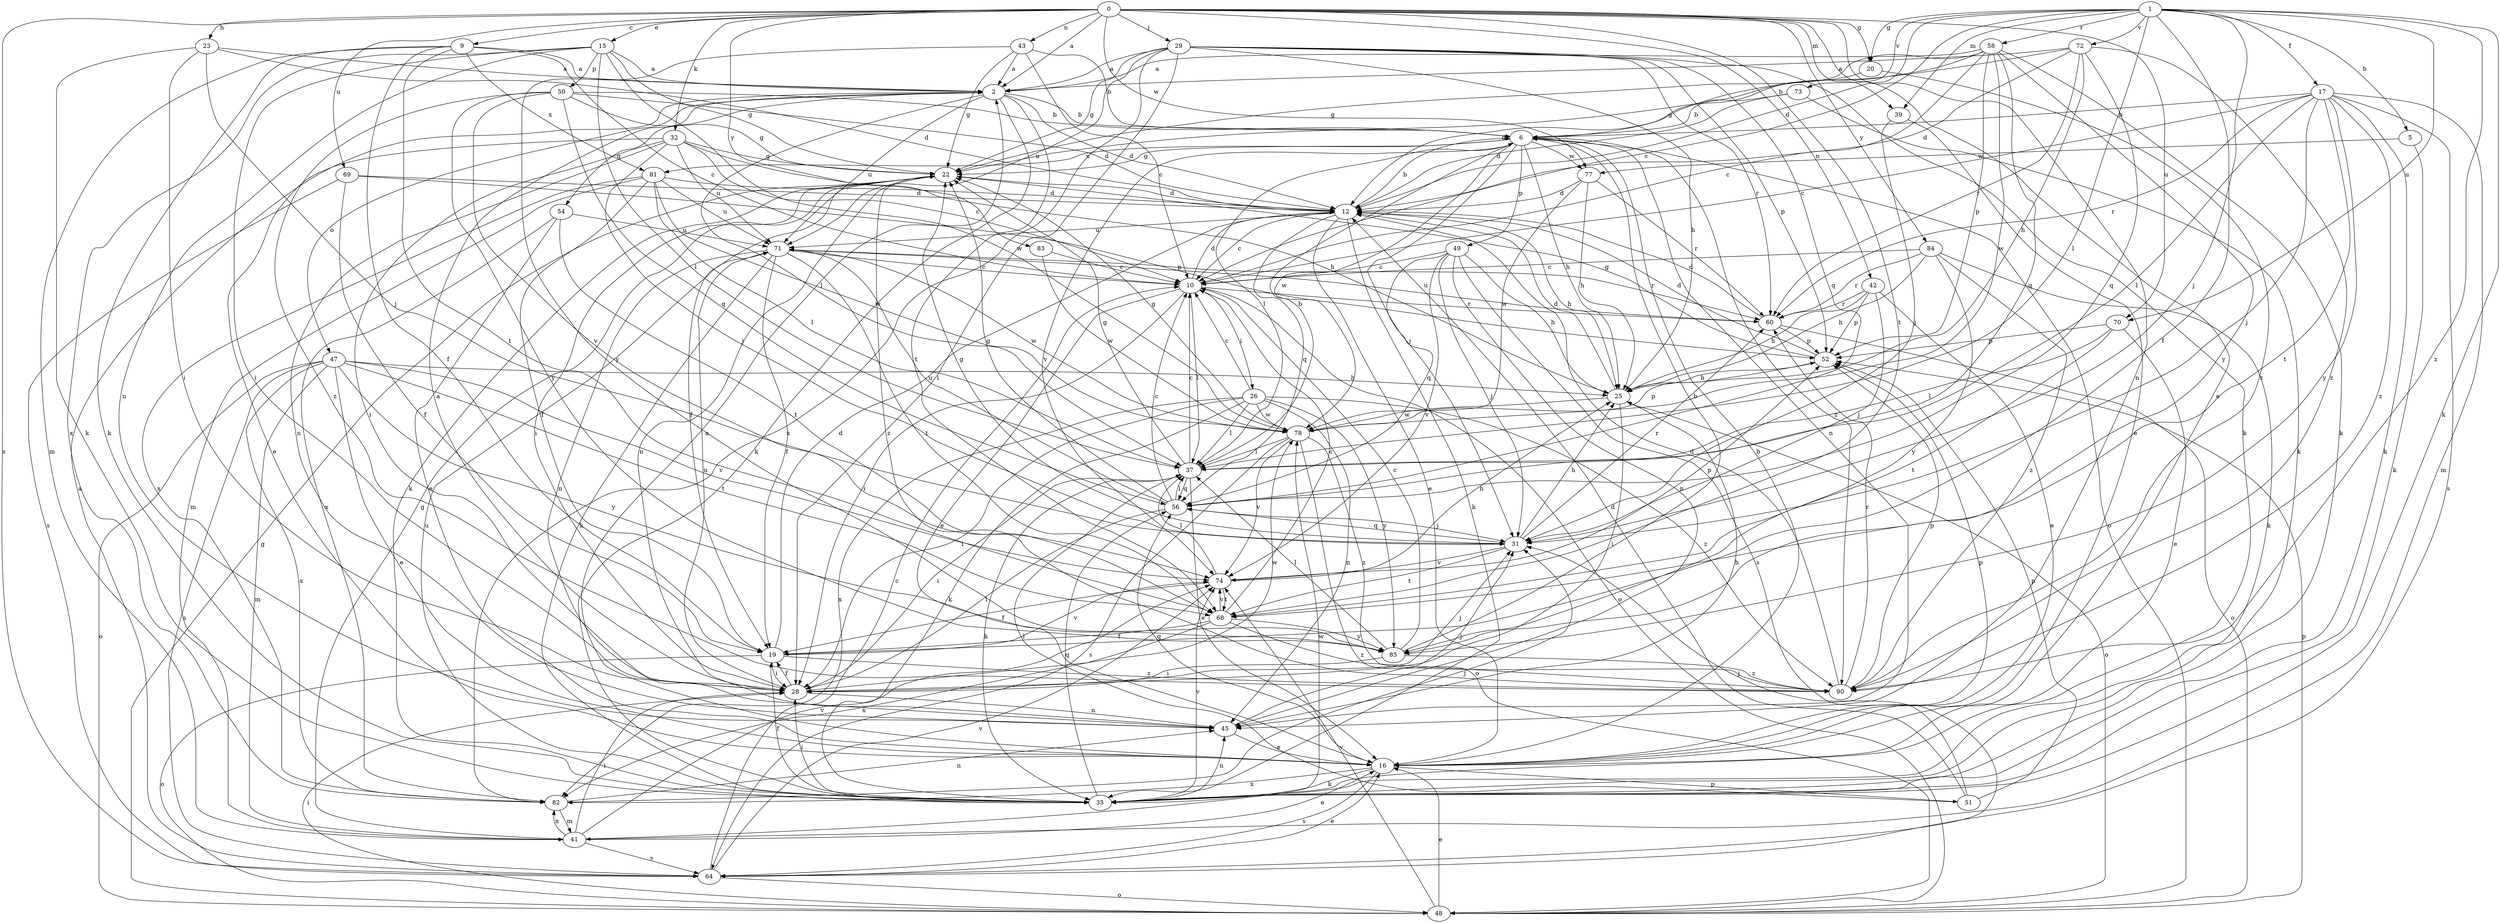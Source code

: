 strict digraph  {
0;
1;
2;
5;
6;
9;
10;
12;
15;
16;
17;
19;
20;
22;
23;
25;
26;
28;
29;
31;
32;
35;
37;
39;
41;
42;
43;
45;
47;
48;
49;
50;
51;
52;
54;
56;
58;
60;
64;
68;
69;
70;
71;
72;
73;
74;
77;
78;
81;
82;
83;
84;
85;
90;
0 -> 2  [label=a];
0 -> 9  [label=c];
0 -> 15  [label=e];
0 -> 16  [label=e];
0 -> 20  [label=g];
0 -> 23  [label=h];
0 -> 29  [label=j];
0 -> 32  [label=k];
0 -> 39  [label=m];
0 -> 42  [label=n];
0 -> 43  [label=n];
0 -> 45  [label=n];
0 -> 64  [label=s];
0 -> 68  [label=t];
0 -> 69  [label=u];
0 -> 70  [label=u];
0 -> 77  [label=w];
0 -> 83  [label=y];
0 -> 84  [label=y];
1 -> 5  [label=b];
1 -> 10  [label=c];
1 -> 12  [label=d];
1 -> 17  [label=f];
1 -> 19  [label=f];
1 -> 20  [label=g];
1 -> 31  [label=j];
1 -> 35  [label=k];
1 -> 37  [label=l];
1 -> 39  [label=m];
1 -> 58  [label=r];
1 -> 70  [label=u];
1 -> 72  [label=v];
1 -> 73  [label=v];
1 -> 90  [label=z];
2 -> 6  [label=b];
2 -> 12  [label=d];
2 -> 35  [label=k];
2 -> 37  [label=l];
2 -> 47  [label=o];
2 -> 54  [label=q];
2 -> 68  [label=t];
2 -> 71  [label=u];
5 -> 35  [label=k];
5 -> 77  [label=w];
6 -> 22  [label=g];
6 -> 25  [label=h];
6 -> 31  [label=j];
6 -> 37  [label=l];
6 -> 45  [label=n];
6 -> 48  [label=o];
6 -> 49  [label=p];
6 -> 74  [label=v];
6 -> 77  [label=w];
6 -> 78  [label=w];
6 -> 81  [label=x];
6 -> 90  [label=z];
9 -> 2  [label=a];
9 -> 10  [label=c];
9 -> 19  [label=f];
9 -> 35  [label=k];
9 -> 41  [label=m];
9 -> 68  [label=t];
9 -> 81  [label=x];
10 -> 12  [label=d];
10 -> 16  [label=e];
10 -> 26  [label=i];
10 -> 28  [label=i];
10 -> 37  [label=l];
10 -> 48  [label=o];
10 -> 60  [label=r];
12 -> 6  [label=b];
12 -> 10  [label=c];
12 -> 16  [label=e];
12 -> 25  [label=h];
12 -> 35  [label=k];
12 -> 56  [label=q];
12 -> 71  [label=u];
15 -> 2  [label=a];
15 -> 22  [label=g];
15 -> 28  [label=i];
15 -> 37  [label=l];
15 -> 45  [label=n];
15 -> 50  [label=p];
15 -> 78  [label=w];
15 -> 82  [label=x];
16 -> 2  [label=a];
16 -> 6  [label=b];
16 -> 35  [label=k];
16 -> 51  [label=p];
16 -> 52  [label=p];
16 -> 56  [label=q];
16 -> 64  [label=s];
16 -> 82  [label=x];
17 -> 6  [label=b];
17 -> 10  [label=c];
17 -> 31  [label=j];
17 -> 35  [label=k];
17 -> 37  [label=l];
17 -> 41  [label=m];
17 -> 60  [label=r];
17 -> 64  [label=s];
17 -> 68  [label=t];
17 -> 85  [label=y];
17 -> 90  [label=z];
19 -> 12  [label=d];
19 -> 28  [label=i];
19 -> 48  [label=o];
19 -> 74  [label=v];
19 -> 90  [label=z];
20 -> 6  [label=b];
20 -> 90  [label=z];
22 -> 12  [label=d];
22 -> 19  [label=f];
22 -> 28  [label=i];
22 -> 35  [label=k];
22 -> 45  [label=n];
22 -> 90  [label=z];
23 -> 2  [label=a];
23 -> 12  [label=d];
23 -> 28  [label=i];
23 -> 31  [label=j];
23 -> 35  [label=k];
25 -> 12  [label=d];
25 -> 28  [label=i];
25 -> 48  [label=o];
25 -> 78  [label=w];
26 -> 10  [label=c];
26 -> 28  [label=i];
26 -> 35  [label=k];
26 -> 37  [label=l];
26 -> 45  [label=n];
26 -> 78  [label=w];
26 -> 82  [label=x];
26 -> 85  [label=y];
26 -> 90  [label=z];
28 -> 2  [label=a];
28 -> 19  [label=f];
28 -> 31  [label=j];
28 -> 45  [label=n];
28 -> 71  [label=u];
28 -> 78  [label=w];
29 -> 2  [label=a];
29 -> 22  [label=g];
29 -> 25  [label=h];
29 -> 28  [label=i];
29 -> 35  [label=k];
29 -> 52  [label=p];
29 -> 56  [label=q];
29 -> 60  [label=r];
29 -> 71  [label=u];
29 -> 82  [label=x];
31 -> 22  [label=g];
31 -> 25  [label=h];
31 -> 56  [label=q];
31 -> 60  [label=r];
31 -> 68  [label=t];
31 -> 74  [label=v];
32 -> 10  [label=c];
32 -> 16  [label=e];
32 -> 22  [label=g];
32 -> 25  [label=h];
32 -> 28  [label=i];
32 -> 31  [label=j];
32 -> 45  [label=n];
32 -> 71  [label=u];
35 -> 19  [label=f];
35 -> 28  [label=i];
35 -> 45  [label=n];
35 -> 56  [label=q];
35 -> 71  [label=u];
35 -> 74  [label=v];
37 -> 6  [label=b];
37 -> 10  [label=c];
37 -> 16  [label=e];
37 -> 22  [label=g];
37 -> 28  [label=i];
37 -> 35  [label=k];
37 -> 56  [label=q];
39 -> 16  [label=e];
39 -> 31  [label=j];
41 -> 16  [label=e];
41 -> 22  [label=g];
41 -> 28  [label=i];
41 -> 64  [label=s];
41 -> 74  [label=v];
41 -> 78  [label=w];
41 -> 82  [label=x];
42 -> 16  [label=e];
42 -> 25  [label=h];
42 -> 31  [label=j];
42 -> 52  [label=p];
42 -> 60  [label=r];
43 -> 2  [label=a];
43 -> 6  [label=b];
43 -> 10  [label=c];
43 -> 22  [label=g];
43 -> 85  [label=y];
45 -> 16  [label=e];
45 -> 25  [label=h];
45 -> 31  [label=j];
47 -> 16  [label=e];
47 -> 25  [label=h];
47 -> 41  [label=m];
47 -> 48  [label=o];
47 -> 64  [label=s];
47 -> 68  [label=t];
47 -> 74  [label=v];
47 -> 82  [label=x];
47 -> 85  [label=y];
48 -> 16  [label=e];
48 -> 22  [label=g];
48 -> 28  [label=i];
48 -> 52  [label=p];
48 -> 74  [label=v];
49 -> 10  [label=c];
49 -> 25  [label=h];
49 -> 31  [label=j];
49 -> 45  [label=n];
49 -> 56  [label=q];
49 -> 64  [label=s];
49 -> 74  [label=v];
50 -> 6  [label=b];
50 -> 12  [label=d];
50 -> 22  [label=g];
50 -> 56  [label=q];
50 -> 74  [label=v];
50 -> 85  [label=y];
50 -> 90  [label=z];
51 -> 12  [label=d];
51 -> 31  [label=j];
51 -> 37  [label=l];
51 -> 52  [label=p];
52 -> 12  [label=d];
52 -> 22  [label=g];
52 -> 25  [label=h];
54 -> 16  [label=e];
54 -> 68  [label=t];
54 -> 71  [label=u];
54 -> 82  [label=x];
56 -> 10  [label=c];
56 -> 22  [label=g];
56 -> 28  [label=i];
56 -> 31  [label=j];
56 -> 37  [label=l];
56 -> 71  [label=u];
58 -> 2  [label=a];
58 -> 10  [label=c];
58 -> 12  [label=d];
58 -> 22  [label=g];
58 -> 35  [label=k];
58 -> 52  [label=p];
58 -> 56  [label=q];
58 -> 78  [label=w];
58 -> 85  [label=y];
60 -> 12  [label=d];
60 -> 48  [label=o];
60 -> 52  [label=p];
60 -> 71  [label=u];
64 -> 2  [label=a];
64 -> 10  [label=c];
64 -> 16  [label=e];
64 -> 48  [label=o];
64 -> 74  [label=v];
68 -> 10  [label=c];
68 -> 19  [label=f];
68 -> 74  [label=v];
68 -> 82  [label=x];
68 -> 85  [label=y];
68 -> 90  [label=z];
69 -> 12  [label=d];
69 -> 19  [label=f];
69 -> 52  [label=p];
69 -> 64  [label=s];
70 -> 16  [label=e];
70 -> 37  [label=l];
70 -> 52  [label=p];
70 -> 68  [label=t];
71 -> 10  [label=c];
71 -> 19  [label=f];
71 -> 35  [label=k];
71 -> 45  [label=n];
71 -> 60  [label=r];
71 -> 68  [label=t];
71 -> 78  [label=w];
72 -> 2  [label=a];
72 -> 12  [label=d];
72 -> 22  [label=g];
72 -> 25  [label=h];
72 -> 56  [label=q];
72 -> 60  [label=r];
72 -> 90  [label=z];
73 -> 6  [label=b];
73 -> 12  [label=d];
73 -> 35  [label=k];
74 -> 19  [label=f];
74 -> 25  [label=h];
74 -> 37  [label=l];
74 -> 52  [label=p];
74 -> 68  [label=t];
77 -> 12  [label=d];
77 -> 25  [label=h];
77 -> 60  [label=r];
77 -> 78  [label=w];
78 -> 22  [label=g];
78 -> 37  [label=l];
78 -> 48  [label=o];
78 -> 52  [label=p];
78 -> 64  [label=s];
78 -> 74  [label=v];
78 -> 90  [label=z];
81 -> 12  [label=d];
81 -> 19  [label=f];
81 -> 37  [label=l];
81 -> 41  [label=m];
81 -> 71  [label=u];
81 -> 78  [label=w];
81 -> 82  [label=x];
82 -> 31  [label=j];
82 -> 41  [label=m];
82 -> 45  [label=n];
83 -> 10  [label=c];
83 -> 78  [label=w];
84 -> 10  [label=c];
84 -> 25  [label=h];
84 -> 35  [label=k];
84 -> 60  [label=r];
84 -> 85  [label=y];
84 -> 90  [label=z];
85 -> 6  [label=b];
85 -> 10  [label=c];
85 -> 28  [label=i];
85 -> 37  [label=l];
85 -> 90  [label=z];
90 -> 12  [label=d];
90 -> 52  [label=p];
90 -> 60  [label=r];
}
